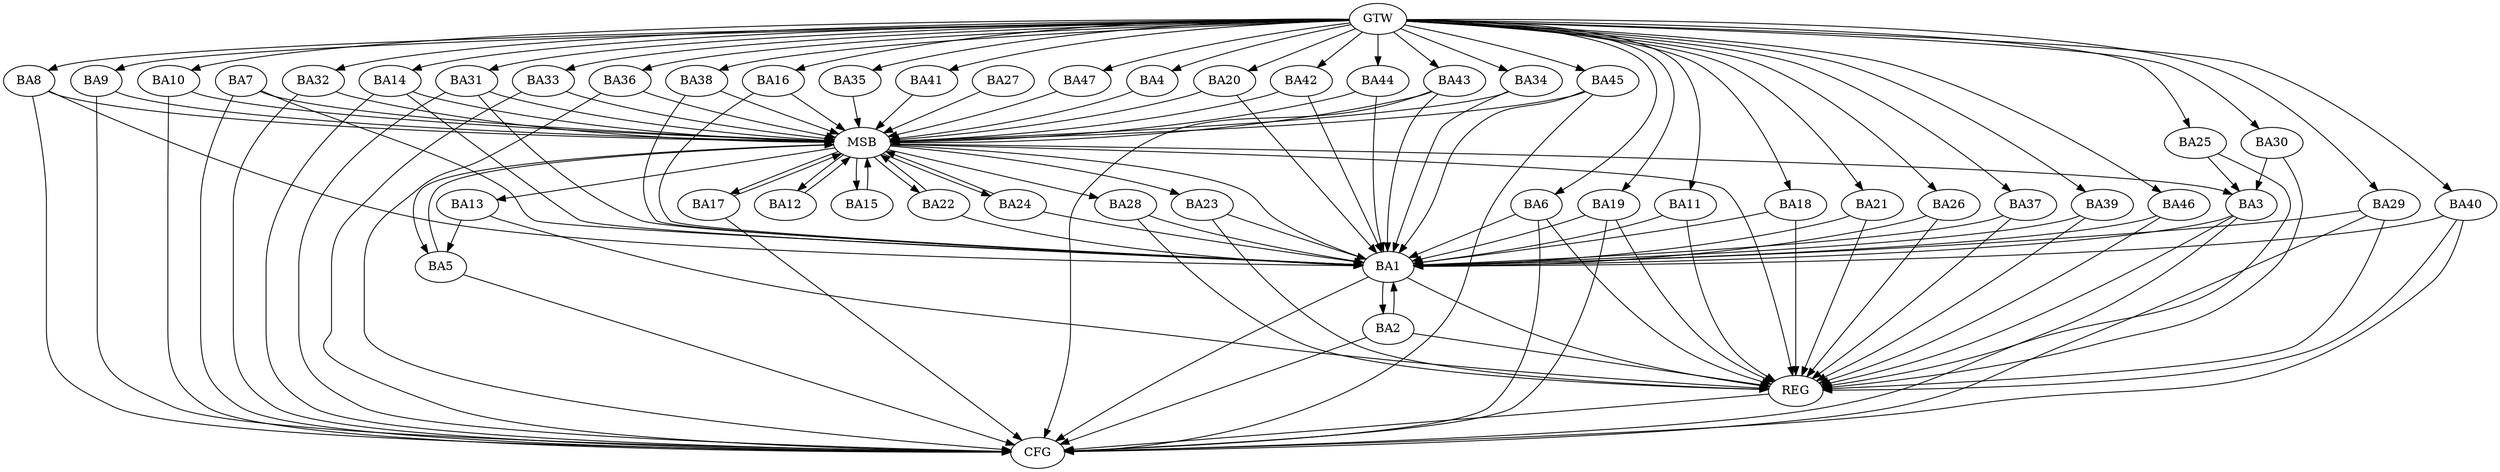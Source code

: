 strict digraph G {
  BA1 [ label="BA1" ];
  BA2 [ label="BA2" ];
  BA3 [ label="BA3" ];
  BA4 [ label="BA4" ];
  BA5 [ label="BA5" ];
  BA6 [ label="BA6" ];
  BA7 [ label="BA7" ];
  BA8 [ label="BA8" ];
  BA9 [ label="BA9" ];
  BA10 [ label="BA10" ];
  BA11 [ label="BA11" ];
  BA12 [ label="BA12" ];
  BA13 [ label="BA13" ];
  BA14 [ label="BA14" ];
  BA15 [ label="BA15" ];
  BA16 [ label="BA16" ];
  BA17 [ label="BA17" ];
  BA18 [ label="BA18" ];
  BA19 [ label="BA19" ];
  BA20 [ label="BA20" ];
  BA21 [ label="BA21" ];
  BA22 [ label="BA22" ];
  BA23 [ label="BA23" ];
  BA24 [ label="BA24" ];
  BA25 [ label="BA25" ];
  BA26 [ label="BA26" ];
  BA27 [ label="BA27" ];
  BA28 [ label="BA28" ];
  BA29 [ label="BA29" ];
  BA30 [ label="BA30" ];
  BA31 [ label="BA31" ];
  BA32 [ label="BA32" ];
  BA33 [ label="BA33" ];
  BA34 [ label="BA34" ];
  BA35 [ label="BA35" ];
  BA36 [ label="BA36" ];
  BA37 [ label="BA37" ];
  BA38 [ label="BA38" ];
  BA39 [ label="BA39" ];
  BA40 [ label="BA40" ];
  BA41 [ label="BA41" ];
  BA42 [ label="BA42" ];
  BA43 [ label="BA43" ];
  BA44 [ label="BA44" ];
  BA45 [ label="BA45" ];
  BA46 [ label="BA46" ];
  BA47 [ label="BA47" ];
  GTW [ label="GTW" ];
  REG [ label="REG" ];
  MSB [ label="MSB" ];
  CFG [ label="CFG" ];
  BA1 -> BA2;
  BA2 -> BA1;
  BA3 -> BA1;
  BA6 -> BA1;
  BA13 -> BA5;
  BA18 -> BA1;
  BA23 -> BA1;
  BA25 -> BA3;
  BA26 -> BA1;
  BA29 -> BA1;
  BA30 -> BA3;
  BA46 -> BA1;
  GTW -> BA4;
  GTW -> BA6;
  GTW -> BA8;
  GTW -> BA9;
  GTW -> BA10;
  GTW -> BA11;
  GTW -> BA14;
  GTW -> BA16;
  GTW -> BA18;
  GTW -> BA19;
  GTW -> BA20;
  GTW -> BA21;
  GTW -> BA25;
  GTW -> BA26;
  GTW -> BA29;
  GTW -> BA30;
  GTW -> BA31;
  GTW -> BA32;
  GTW -> BA33;
  GTW -> BA34;
  GTW -> BA35;
  GTW -> BA36;
  GTW -> BA37;
  GTW -> BA38;
  GTW -> BA39;
  GTW -> BA40;
  GTW -> BA41;
  GTW -> BA42;
  GTW -> BA43;
  GTW -> BA44;
  GTW -> BA45;
  GTW -> BA46;
  GTW -> BA47;
  BA1 -> REG;
  BA2 -> REG;
  BA3 -> REG;
  BA6 -> REG;
  BA11 -> REG;
  BA13 -> REG;
  BA18 -> REG;
  BA19 -> REG;
  BA21 -> REG;
  BA23 -> REG;
  BA25 -> REG;
  BA26 -> REG;
  BA28 -> REG;
  BA29 -> REG;
  BA30 -> REG;
  BA37 -> REG;
  BA39 -> REG;
  BA40 -> REG;
  BA46 -> REG;
  BA4 -> MSB;
  MSB -> BA1;
  MSB -> REG;
  BA5 -> MSB;
  BA7 -> MSB;
  MSB -> BA3;
  BA8 -> MSB;
  BA9 -> MSB;
  MSB -> BA5;
  BA10 -> MSB;
  BA12 -> MSB;
  BA14 -> MSB;
  BA15 -> MSB;
  BA16 -> MSB;
  BA17 -> MSB;
  BA20 -> MSB;
  BA22 -> MSB;
  BA24 -> MSB;
  MSB -> BA13;
  BA27 -> MSB;
  MSB -> BA12;
  BA31 -> MSB;
  MSB -> BA28;
  BA32 -> MSB;
  BA33 -> MSB;
  MSB -> BA22;
  BA34 -> MSB;
  MSB -> BA24;
  BA35 -> MSB;
  BA36 -> MSB;
  MSB -> BA15;
  BA38 -> MSB;
  MSB -> BA17;
  BA41 -> MSB;
  MSB -> BA23;
  BA42 -> MSB;
  BA43 -> MSB;
  BA44 -> MSB;
  BA45 -> MSB;
  BA47 -> MSB;
  BA19 -> CFG;
  BA10 -> CFG;
  BA45 -> CFG;
  BA5 -> CFG;
  BA8 -> CFG;
  BA17 -> CFG;
  BA3 -> CFG;
  BA2 -> CFG;
  BA7 -> CFG;
  BA32 -> CFG;
  BA29 -> CFG;
  BA40 -> CFG;
  BA33 -> CFG;
  BA36 -> CFG;
  BA1 -> CFG;
  BA14 -> CFG;
  BA6 -> CFG;
  BA9 -> CFG;
  BA43 -> CFG;
  BA31 -> CFG;
  REG -> CFG;
  BA21 -> BA1;
  BA11 -> BA1;
  BA28 -> BA1;
  BA34 -> BA1;
  BA22 -> BA1;
  BA39 -> BA1;
  BA7 -> BA1;
  BA42 -> BA1;
  BA14 -> BA1;
  BA37 -> BA1;
  BA19 -> BA1;
  BA38 -> BA1;
  BA31 -> BA1;
  BA20 -> BA1;
  BA24 -> BA1;
  BA40 -> BA1;
  BA43 -> BA1;
  BA16 -> BA1;
  BA44 -> BA1;
  BA8 -> BA1;
  BA45 -> BA1;
}
